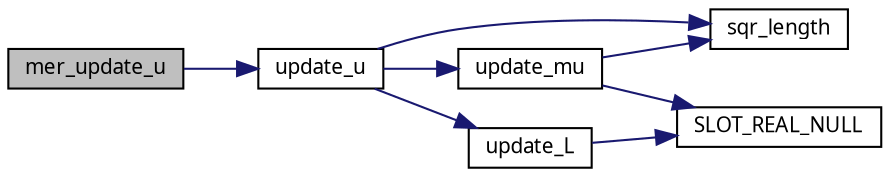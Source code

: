digraph G
{
  edge [fontname="FreeSans.ttf",fontsize=10,labelfontname="FreeSans.ttf",labelfontsize=10];
  node [fontname="FreeSans.ttf",fontsize=10,shape=record];
  rankdir=LR;
  Node1 [label="mer_update_u",height=0.2,width=0.4,color="black", fillcolor="grey75", style="filled" fontcolor="black"];
  Node1 -> Node2 [color="midnightblue",fontsize=10,style="solid",fontname="FreeSans.ttf"];
  Node2 [label="update_u",height=0.2,width=0.4,color="black", fillcolor="white", style="filled",URL="$lmer_8c.html#88236137756e85a656de3402adcf4747",tooltip="Iterate to determine the conditional modes of the random effects."];
  Node2 -> Node3 [color="midnightblue",fontsize=10,style="solid",fontname="FreeSans.ttf"];
  Node3 [label="sqr_length",height=0.2,width=0.4,color="black", fillcolor="white", style="filled",URL="$lmer_8c.html#c96e3dd08e67f41338d9e84118925308",tooltip="Return the sum of squares of the first n elements of x."];
  Node2 -> Node4 [color="midnightblue",fontsize=10,style="solid",fontname="FreeSans.ttf"];
  Node4 [label="update_L",height=0.2,width=0.4,color="black", fillcolor="white", style="filled",URL="$lmer_8c.html#2f257f628f06920b351486d48ab50026",tooltip="Update the A, L, sqrtWt and resid slots."];
  Node4 -> Node5 [color="midnightblue",fontsize=10,style="solid",fontname="FreeSans.ttf"];
  Node5 [label="SLOT_REAL_NULL",height=0.2,width=0.4,color="black", fillcolor="white", style="filled",URL="$lmer_8c.html#0a84fce1f01d522d8c5379001e23bc8c",tooltip="Extract the slot named nm from the object obj and return a null pointer if the slot..."];
  Node2 -> Node6 [color="midnightblue",fontsize=10,style="solid",fontname="FreeSans.ttf"];
  Node6 [label="update_mu",height=0.2,width=0.4,color="black", fillcolor="white", style="filled",URL="$lmer_8c.html#da558f58458c36a96585a9c6e695a0b6",tooltip="Update the eta, v, mu, resid and var slots according to the current values of the..."];
  Node6 -> Node5 [color="midnightblue",fontsize=10,style="solid",fontname="FreeSans.ttf"];
  Node6 -> Node3 [color="midnightblue",fontsize=10,style="solid",fontname="FreeSans.ttf"];
}
